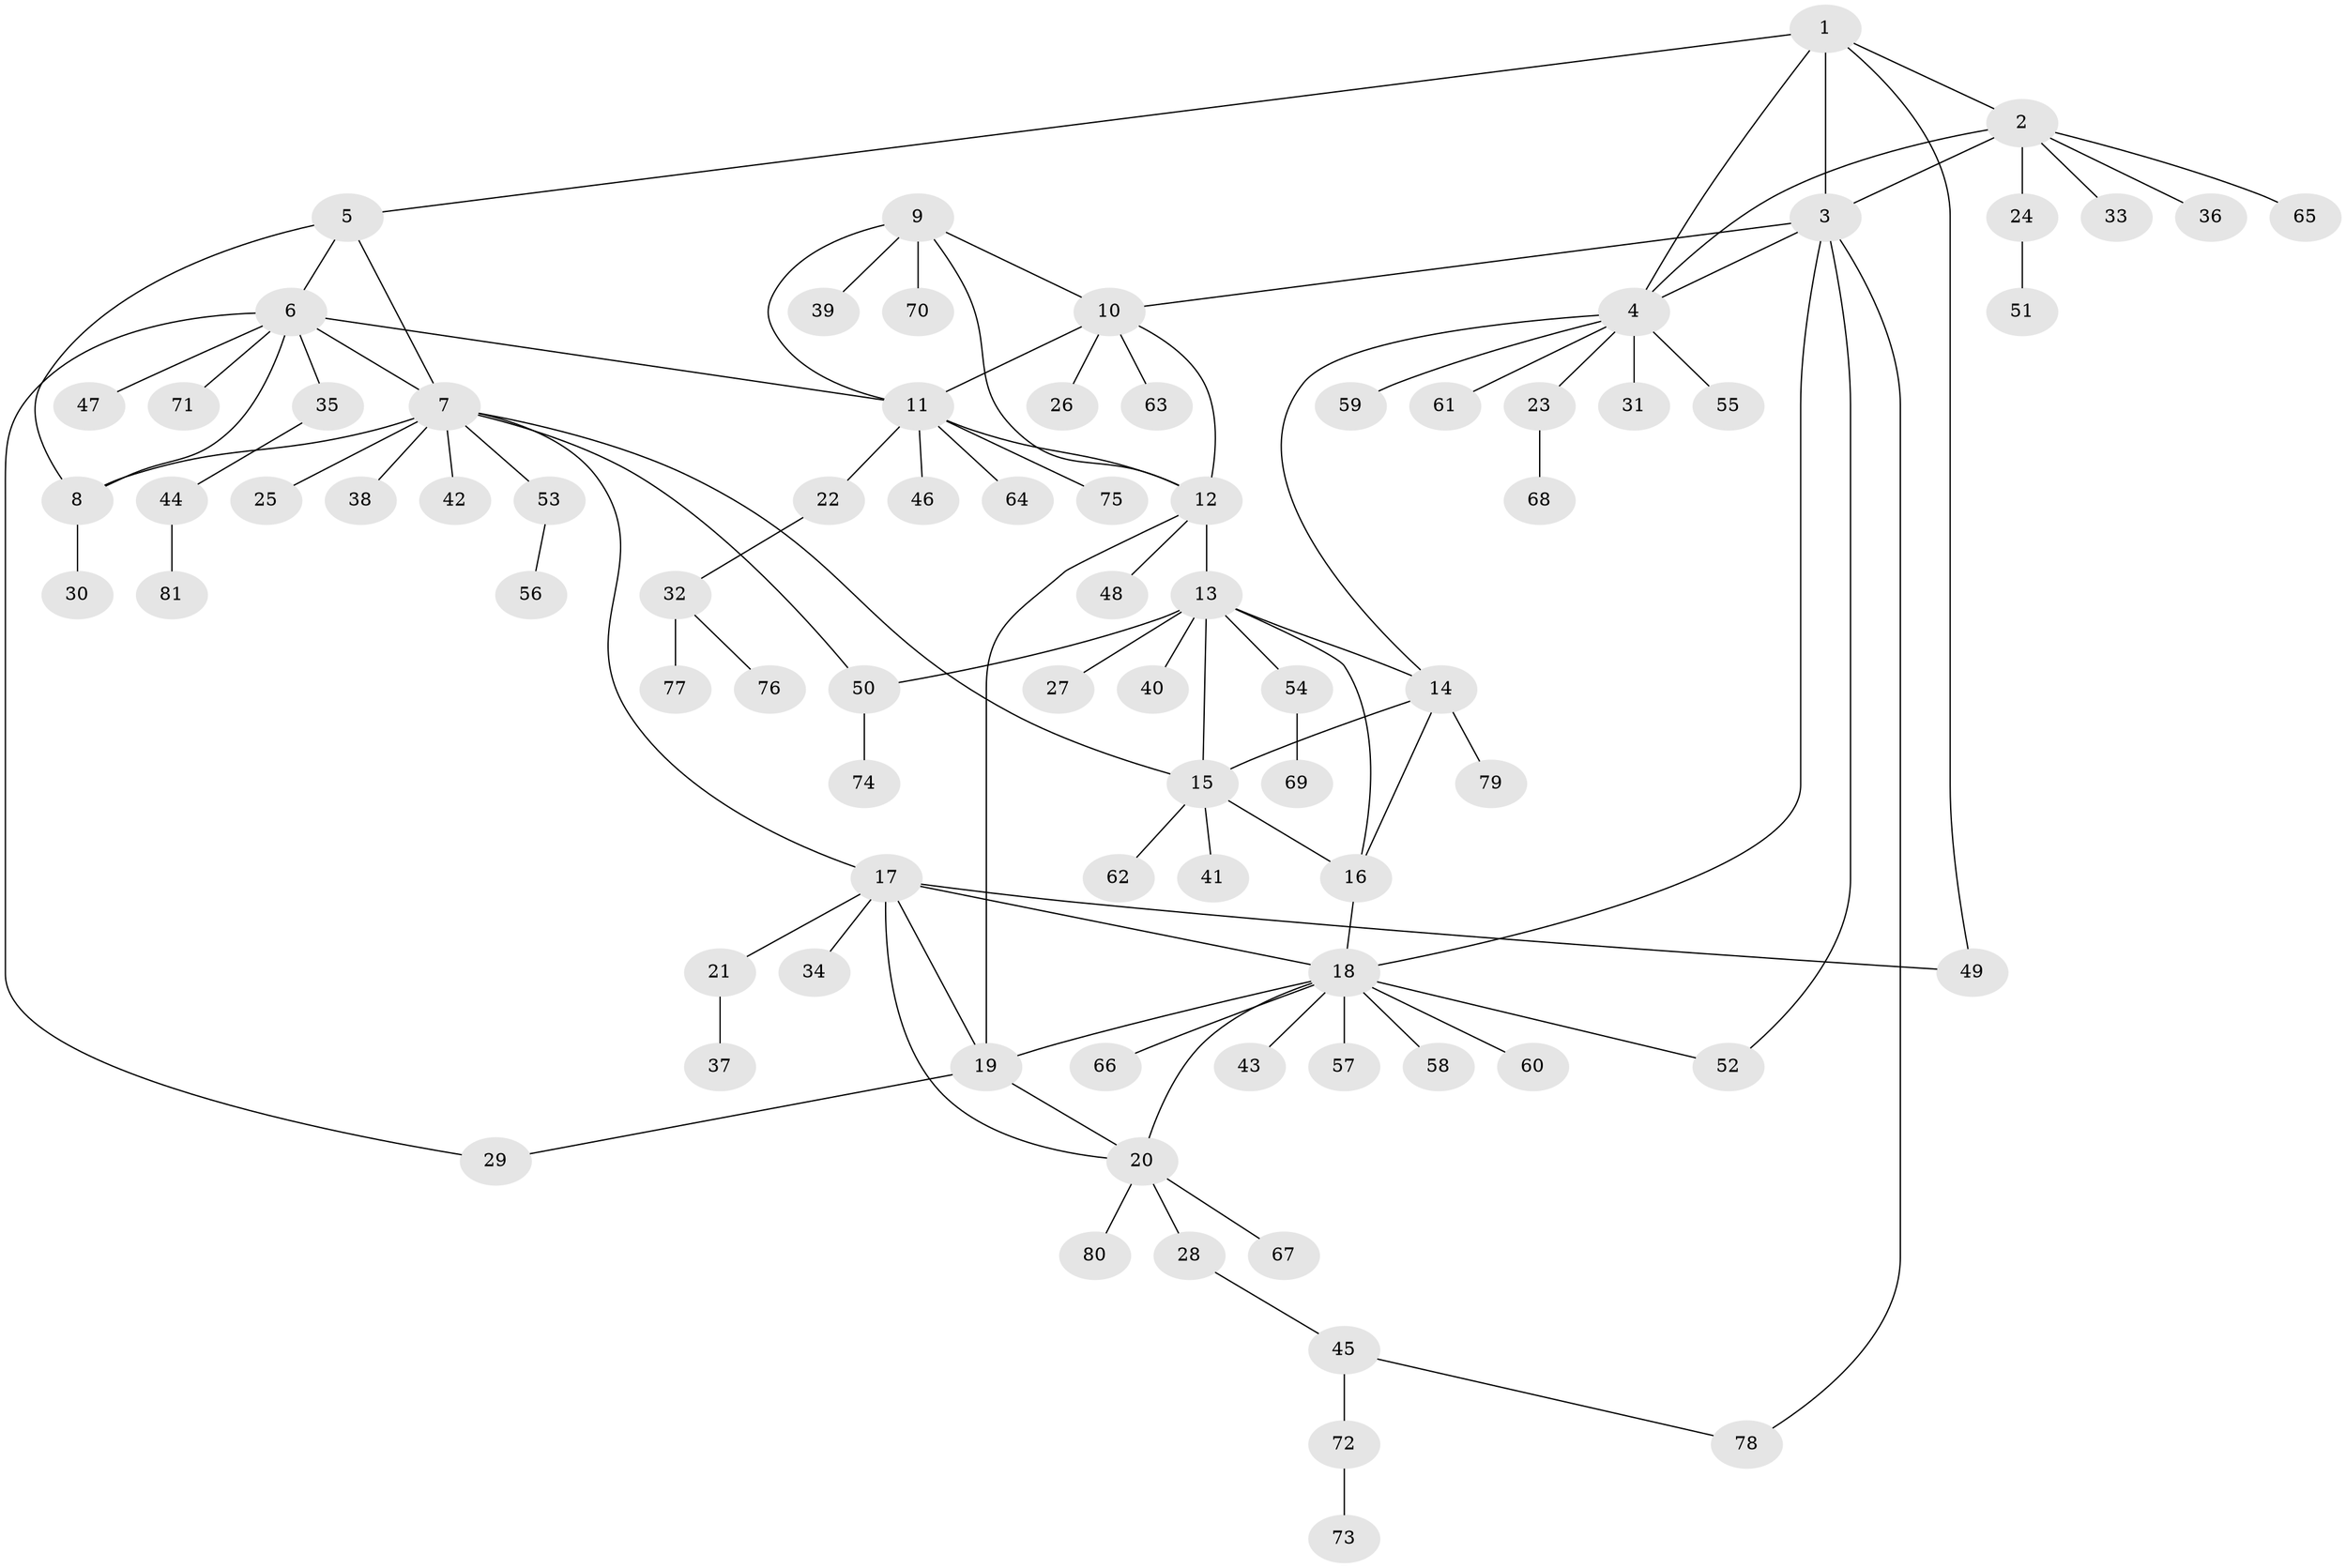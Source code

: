 // coarse degree distribution, {3: 0.125, 1: 0.625, 4: 0.08333333333333333, 6: 0.041666666666666664, 12: 0.041666666666666664, 5: 0.08333333333333333}
// Generated by graph-tools (version 1.1) at 2025/58/03/04/25 21:58:05]
// undirected, 81 vertices, 106 edges
graph export_dot {
graph [start="1"]
  node [color=gray90,style=filled];
  1;
  2;
  3;
  4;
  5;
  6;
  7;
  8;
  9;
  10;
  11;
  12;
  13;
  14;
  15;
  16;
  17;
  18;
  19;
  20;
  21;
  22;
  23;
  24;
  25;
  26;
  27;
  28;
  29;
  30;
  31;
  32;
  33;
  34;
  35;
  36;
  37;
  38;
  39;
  40;
  41;
  42;
  43;
  44;
  45;
  46;
  47;
  48;
  49;
  50;
  51;
  52;
  53;
  54;
  55;
  56;
  57;
  58;
  59;
  60;
  61;
  62;
  63;
  64;
  65;
  66;
  67;
  68;
  69;
  70;
  71;
  72;
  73;
  74;
  75;
  76;
  77;
  78;
  79;
  80;
  81;
  1 -- 2;
  1 -- 3;
  1 -- 4;
  1 -- 5;
  1 -- 49;
  2 -- 3;
  2 -- 4;
  2 -- 24;
  2 -- 33;
  2 -- 36;
  2 -- 65;
  3 -- 4;
  3 -- 10;
  3 -- 18;
  3 -- 52;
  3 -- 78;
  4 -- 14;
  4 -- 23;
  4 -- 31;
  4 -- 55;
  4 -- 59;
  4 -- 61;
  5 -- 6;
  5 -- 7;
  5 -- 8;
  6 -- 7;
  6 -- 8;
  6 -- 11;
  6 -- 29;
  6 -- 35;
  6 -- 47;
  6 -- 71;
  7 -- 8;
  7 -- 15;
  7 -- 17;
  7 -- 25;
  7 -- 38;
  7 -- 42;
  7 -- 50;
  7 -- 53;
  8 -- 30;
  9 -- 10;
  9 -- 11;
  9 -- 12;
  9 -- 39;
  9 -- 70;
  10 -- 11;
  10 -- 12;
  10 -- 26;
  10 -- 63;
  11 -- 12;
  11 -- 22;
  11 -- 46;
  11 -- 64;
  11 -- 75;
  12 -- 13;
  12 -- 19;
  12 -- 48;
  13 -- 14;
  13 -- 15;
  13 -- 16;
  13 -- 27;
  13 -- 40;
  13 -- 50;
  13 -- 54;
  14 -- 15;
  14 -- 16;
  14 -- 79;
  15 -- 16;
  15 -- 41;
  15 -- 62;
  16 -- 18;
  17 -- 18;
  17 -- 19;
  17 -- 20;
  17 -- 21;
  17 -- 34;
  17 -- 49;
  18 -- 19;
  18 -- 20;
  18 -- 43;
  18 -- 52;
  18 -- 57;
  18 -- 58;
  18 -- 60;
  18 -- 66;
  19 -- 20;
  19 -- 29;
  20 -- 28;
  20 -- 67;
  20 -- 80;
  21 -- 37;
  22 -- 32;
  23 -- 68;
  24 -- 51;
  28 -- 45;
  32 -- 76;
  32 -- 77;
  35 -- 44;
  44 -- 81;
  45 -- 72;
  45 -- 78;
  50 -- 74;
  53 -- 56;
  54 -- 69;
  72 -- 73;
}
